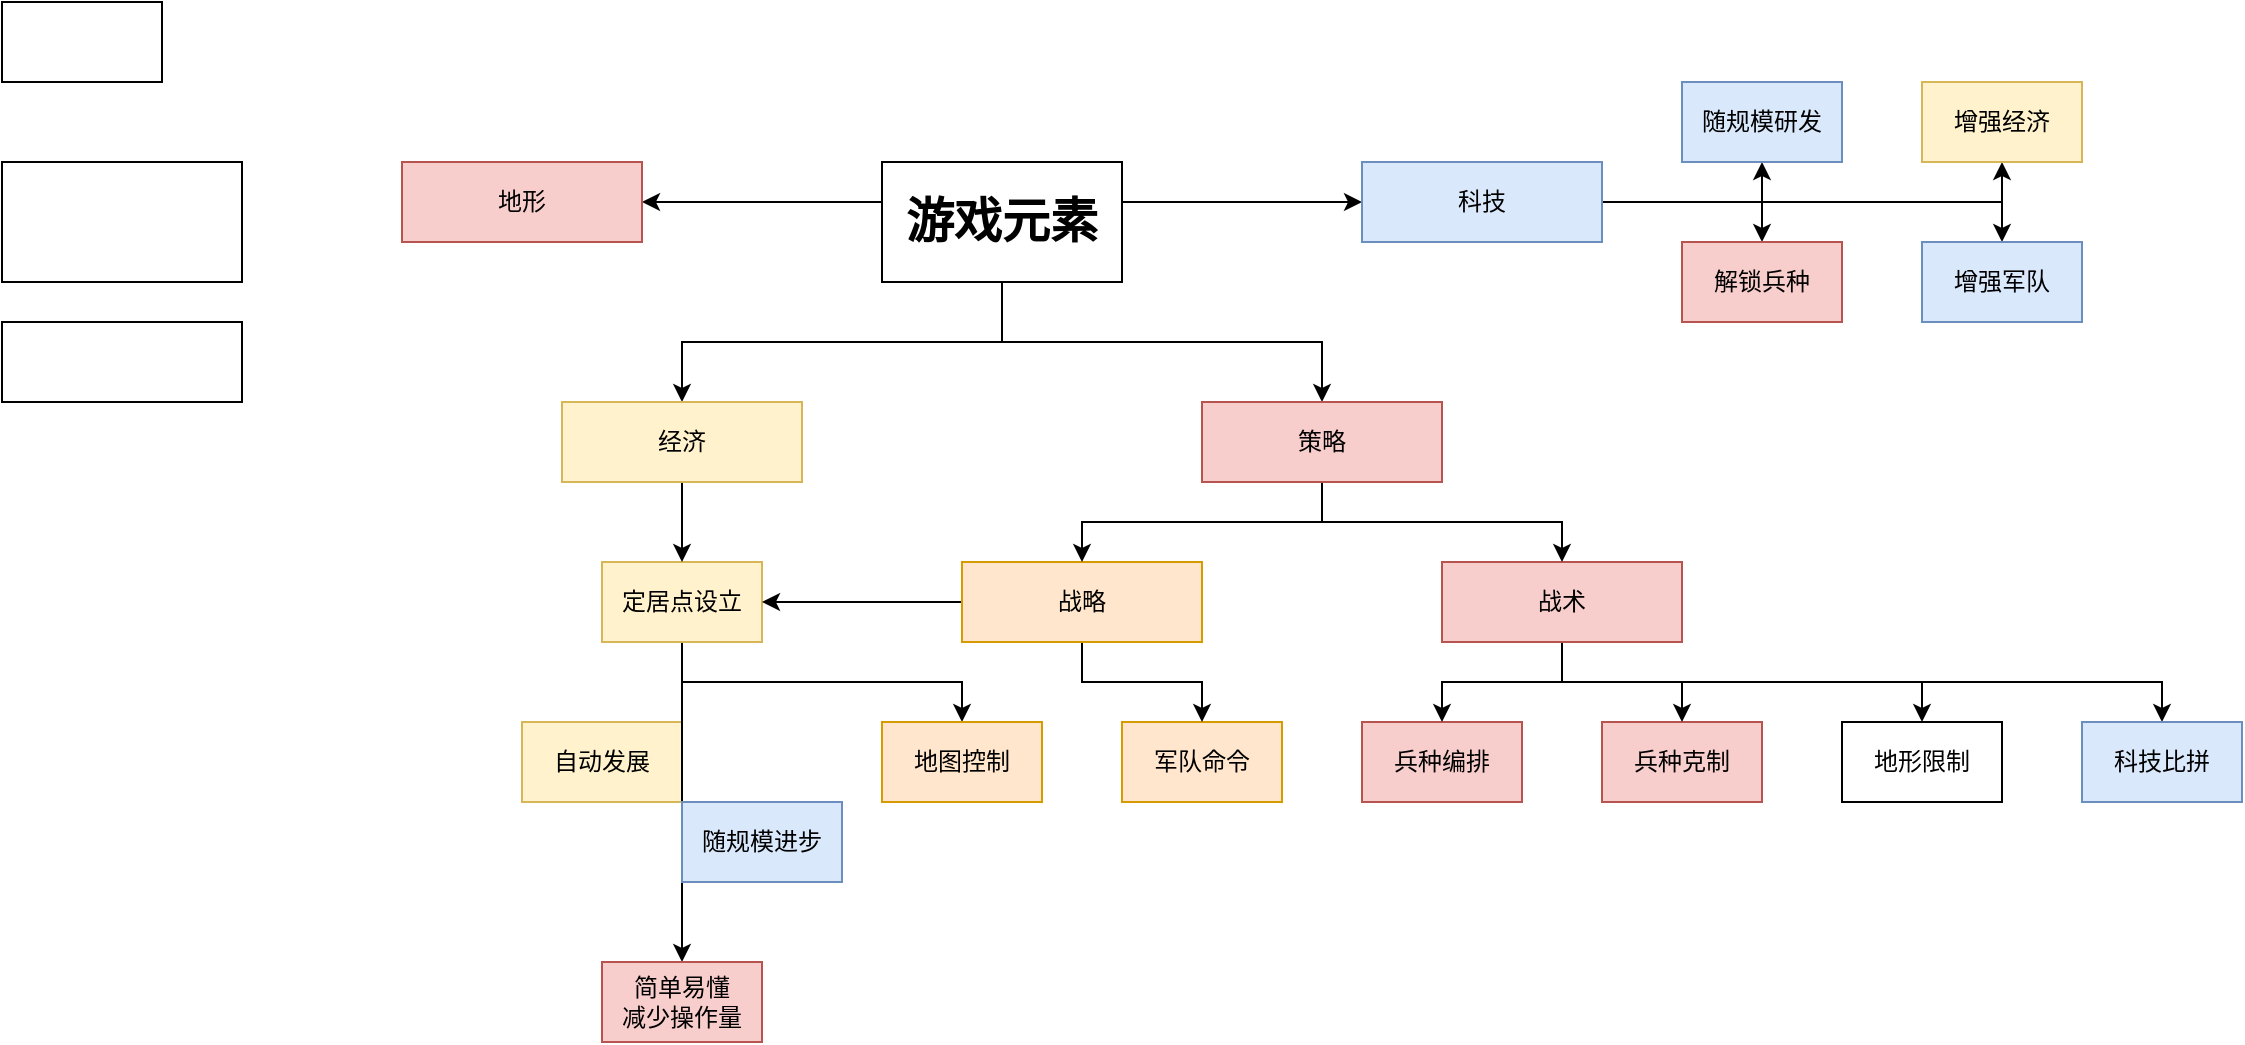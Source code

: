 <mxfile version="20.8.23" type="github">
  <diagram name="第 1 页" id="DXQtpyaFufX20Mdgg8l5">
    <mxGraphModel dx="1050" dy="581" grid="1" gridSize="10" guides="1" tooltips="1" connect="1" arrows="1" fold="1" page="1" pageScale="1" pageWidth="827" pageHeight="1169" math="0" shadow="0">
      <root>
        <mxCell id="0" />
        <mxCell id="1" parent="0" />
        <mxCell id="dJBRM_9XTlpL0uM9TNqV-1" value="" style="rounded=0;whiteSpace=wrap;html=1;" parent="1" vertex="1">
          <mxGeometry x="40" y="40" width="80" height="40" as="geometry" />
        </mxCell>
        <mxCell id="dJBRM_9XTlpL0uM9TNqV-2" value="" style="rounded=0;whiteSpace=wrap;html=1;" parent="1" vertex="1">
          <mxGeometry x="40" y="120" width="120" height="60" as="geometry" />
        </mxCell>
        <mxCell id="a8CeMsNBwyYzPgaZYZN_-10" style="edgeStyle=orthogonalEdgeStyle;rounded=0;orthogonalLoop=1;jettySize=auto;html=1;exitX=0.5;exitY=1;exitDx=0;exitDy=0;" edge="1" parent="1" source="dJBRM_9XTlpL0uM9TNqV-3" target="a8CeMsNBwyYzPgaZYZN_-2">
          <mxGeometry relative="1" as="geometry">
            <Array as="points">
              <mxPoint x="540" y="210" />
              <mxPoint x="700" y="210" />
            </Array>
          </mxGeometry>
        </mxCell>
        <mxCell id="a8CeMsNBwyYzPgaZYZN_-22" style="edgeStyle=orthogonalEdgeStyle;rounded=0;orthogonalLoop=1;jettySize=auto;html=1;exitX=0.5;exitY=1;exitDx=0;exitDy=0;entryX=0.5;entryY=0;entryDx=0;entryDy=0;" edge="1" parent="1" source="dJBRM_9XTlpL0uM9TNqV-3" target="dJBRM_9XTlpL0uM9TNqV-11">
          <mxGeometry relative="1" as="geometry" />
        </mxCell>
        <mxCell id="a8CeMsNBwyYzPgaZYZN_-45" style="edgeStyle=orthogonalEdgeStyle;rounded=0;orthogonalLoop=1;jettySize=auto;html=1;exitX=1;exitY=0.25;exitDx=0;exitDy=0;fontSize=24;" edge="1" parent="1" source="dJBRM_9XTlpL0uM9TNqV-3" target="a8CeMsNBwyYzPgaZYZN_-34">
          <mxGeometry relative="1" as="geometry">
            <Array as="points">
              <mxPoint x="600" y="140" />
            </Array>
          </mxGeometry>
        </mxCell>
        <mxCell id="a8CeMsNBwyYzPgaZYZN_-47" style="edgeStyle=orthogonalEdgeStyle;rounded=0;orthogonalLoop=1;jettySize=auto;html=1;exitX=0;exitY=0.25;exitDx=0;exitDy=0;entryX=1;entryY=0.5;entryDx=0;entryDy=0;fontSize=24;" edge="1" parent="1" source="dJBRM_9XTlpL0uM9TNqV-3" target="a8CeMsNBwyYzPgaZYZN_-46">
          <mxGeometry relative="1" as="geometry">
            <Array as="points">
              <mxPoint x="480" y="140" />
            </Array>
          </mxGeometry>
        </mxCell>
        <mxCell id="dJBRM_9XTlpL0uM9TNqV-3" value="&lt;b&gt;&lt;font style=&quot;font-size: 24px;&quot;&gt;游戏元素&lt;/font&gt;&lt;/b&gt;" style="rounded=0;whiteSpace=wrap;html=1;" parent="1" vertex="1">
          <mxGeometry x="480" y="120" width="120" height="60" as="geometry" />
        </mxCell>
        <mxCell id="dJBRM_9XTlpL0uM9TNqV-4" value="兵种编排" style="rounded=0;whiteSpace=wrap;html=1;fillColor=#f8cecc;strokeColor=#b85450;" parent="1" vertex="1">
          <mxGeometry x="720" y="400" width="80" height="40" as="geometry" />
        </mxCell>
        <mxCell id="dJBRM_9XTlpL0uM9TNqV-5" value="自动发展" style="rounded=0;whiteSpace=wrap;html=1;fillColor=#fff2cc;strokeColor=#d6b656;" parent="1" vertex="1">
          <mxGeometry x="300" y="400" width="80" height="40" as="geometry" />
        </mxCell>
        <mxCell id="a8CeMsNBwyYzPgaZYZN_-21" style="edgeStyle=orthogonalEdgeStyle;rounded=0;orthogonalLoop=1;jettySize=auto;html=1;exitX=0.5;exitY=1;exitDx=0;exitDy=0;entryX=0.5;entryY=0;entryDx=0;entryDy=0;" edge="1" parent="1" source="dJBRM_9XTlpL0uM9TNqV-6" target="a8CeMsNBwyYzPgaZYZN_-18">
          <mxGeometry relative="1" as="geometry" />
        </mxCell>
        <mxCell id="a8CeMsNBwyYzPgaZYZN_-32" style="edgeStyle=orthogonalEdgeStyle;rounded=0;orthogonalLoop=1;jettySize=auto;html=1;exitX=0.5;exitY=1;exitDx=0;exitDy=0;entryX=0.5;entryY=0;entryDx=0;entryDy=0;" edge="1" parent="1" source="dJBRM_9XTlpL0uM9TNqV-6" target="a8CeMsNBwyYzPgaZYZN_-31">
          <mxGeometry relative="1" as="geometry" />
        </mxCell>
        <mxCell id="dJBRM_9XTlpL0uM9TNqV-6" value="定居点设立" style="rounded=0;whiteSpace=wrap;html=1;fillColor=#fff2cc;strokeColor=#d6b656;" parent="1" vertex="1">
          <mxGeometry x="340" y="320" width="80" height="40" as="geometry" />
        </mxCell>
        <mxCell id="dJBRM_9XTlpL0uM9TNqV-7" value="兵种克制" style="rounded=0;whiteSpace=wrap;html=1;fillColor=#f8cecc;strokeColor=#b85450;" parent="1" vertex="1">
          <mxGeometry x="840" y="400" width="80" height="40" as="geometry" />
        </mxCell>
        <mxCell id="dJBRM_9XTlpL0uM9TNqV-10" value="军队命令" style="rounded=0;whiteSpace=wrap;html=1;fillColor=#ffe6cc;strokeColor=#d79b00;" parent="1" vertex="1">
          <mxGeometry x="600" y="400" width="80" height="40" as="geometry" />
        </mxCell>
        <mxCell id="a8CeMsNBwyYzPgaZYZN_-14" style="edgeStyle=orthogonalEdgeStyle;rounded=0;orthogonalLoop=1;jettySize=auto;html=1;exitX=0.5;exitY=1;exitDx=0;exitDy=0;entryX=0.5;entryY=0;entryDx=0;entryDy=0;" edge="1" parent="1" source="dJBRM_9XTlpL0uM9TNqV-11" target="dJBRM_9XTlpL0uM9TNqV-6">
          <mxGeometry relative="1" as="geometry" />
        </mxCell>
        <mxCell id="dJBRM_9XTlpL0uM9TNqV-11" value="经济" style="rounded=0;whiteSpace=wrap;html=1;fillColor=#fff2cc;strokeColor=#d6b656;" parent="1" vertex="1">
          <mxGeometry x="320" y="240" width="120" height="40" as="geometry" />
        </mxCell>
        <mxCell id="a8CeMsNBwyYzPgaZYZN_-29" style="edgeStyle=orthogonalEdgeStyle;rounded=0;orthogonalLoop=1;jettySize=auto;html=1;exitX=0.5;exitY=1;exitDx=0;exitDy=0;entryX=0.5;entryY=0;entryDx=0;entryDy=0;" edge="1" parent="1" source="dJBRM_9XTlpL0uM9TNqV-12" target="dJBRM_9XTlpL0uM9TNqV-10">
          <mxGeometry relative="1" as="geometry" />
        </mxCell>
        <mxCell id="a8CeMsNBwyYzPgaZYZN_-30" style="edgeStyle=orthogonalEdgeStyle;rounded=0;orthogonalLoop=1;jettySize=auto;html=1;exitX=0;exitY=0.5;exitDx=0;exitDy=0;entryX=1;entryY=0.5;entryDx=0;entryDy=0;" edge="1" parent="1" source="dJBRM_9XTlpL0uM9TNqV-12" target="dJBRM_9XTlpL0uM9TNqV-6">
          <mxGeometry relative="1" as="geometry" />
        </mxCell>
        <mxCell id="dJBRM_9XTlpL0uM9TNqV-12" value="战略" style="rounded=0;whiteSpace=wrap;html=1;fillColor=#ffe6cc;strokeColor=#d79b00;" parent="1" vertex="1">
          <mxGeometry x="520" y="320" width="120" height="40" as="geometry" />
        </mxCell>
        <mxCell id="a8CeMsNBwyYzPgaZYZN_-25" style="edgeStyle=orthogonalEdgeStyle;rounded=0;orthogonalLoop=1;jettySize=auto;html=1;exitX=0.5;exitY=1;exitDx=0;exitDy=0;entryX=0.5;entryY=0;entryDx=0;entryDy=0;" edge="1" parent="1" source="dJBRM_9XTlpL0uM9TNqV-13" target="dJBRM_9XTlpL0uM9TNqV-4">
          <mxGeometry relative="1" as="geometry" />
        </mxCell>
        <mxCell id="a8CeMsNBwyYzPgaZYZN_-26" style="edgeStyle=orthogonalEdgeStyle;rounded=0;orthogonalLoop=1;jettySize=auto;html=1;exitX=0.5;exitY=1;exitDx=0;exitDy=0;entryX=0.5;entryY=0;entryDx=0;entryDy=0;" edge="1" parent="1" source="dJBRM_9XTlpL0uM9TNqV-13" target="dJBRM_9XTlpL0uM9TNqV-7">
          <mxGeometry relative="1" as="geometry" />
        </mxCell>
        <mxCell id="a8CeMsNBwyYzPgaZYZN_-27" style="edgeStyle=orthogonalEdgeStyle;rounded=0;orthogonalLoop=1;jettySize=auto;html=1;exitX=0.5;exitY=1;exitDx=0;exitDy=0;entryX=0.5;entryY=0;entryDx=0;entryDy=0;" edge="1" parent="1" source="dJBRM_9XTlpL0uM9TNqV-13" target="a8CeMsNBwyYzPgaZYZN_-23">
          <mxGeometry relative="1" as="geometry" />
        </mxCell>
        <mxCell id="a8CeMsNBwyYzPgaZYZN_-28" style="edgeStyle=orthogonalEdgeStyle;rounded=0;orthogonalLoop=1;jettySize=auto;html=1;exitX=0.5;exitY=1;exitDx=0;exitDy=0;" edge="1" parent="1" source="dJBRM_9XTlpL0uM9TNqV-13" target="a8CeMsNBwyYzPgaZYZN_-24">
          <mxGeometry relative="1" as="geometry" />
        </mxCell>
        <mxCell id="dJBRM_9XTlpL0uM9TNqV-13" value="战术" style="rounded=0;whiteSpace=wrap;html=1;fillColor=#f8cecc;strokeColor=#b85450;" parent="1" vertex="1">
          <mxGeometry x="760" y="320" width="120" height="40" as="geometry" />
        </mxCell>
        <mxCell id="a8CeMsNBwyYzPgaZYZN_-11" style="edgeStyle=orthogonalEdgeStyle;rounded=0;orthogonalLoop=1;jettySize=auto;html=1;exitX=0.5;exitY=1;exitDx=0;exitDy=0;entryX=0.5;entryY=0;entryDx=0;entryDy=0;" edge="1" parent="1" source="a8CeMsNBwyYzPgaZYZN_-2" target="dJBRM_9XTlpL0uM9TNqV-12">
          <mxGeometry relative="1" as="geometry" />
        </mxCell>
        <mxCell id="a8CeMsNBwyYzPgaZYZN_-12" style="edgeStyle=orthogonalEdgeStyle;rounded=0;orthogonalLoop=1;jettySize=auto;html=1;exitX=0.5;exitY=1;exitDx=0;exitDy=0;" edge="1" parent="1" source="a8CeMsNBwyYzPgaZYZN_-2" target="dJBRM_9XTlpL0uM9TNqV-13">
          <mxGeometry relative="1" as="geometry" />
        </mxCell>
        <mxCell id="a8CeMsNBwyYzPgaZYZN_-2" value="策略" style="rounded=0;whiteSpace=wrap;html=1;fillColor=#f8cecc;strokeColor=#b85450;" vertex="1" parent="1">
          <mxGeometry x="640" y="240" width="120" height="40" as="geometry" />
        </mxCell>
        <mxCell id="a8CeMsNBwyYzPgaZYZN_-8" value="" style="rounded=0;whiteSpace=wrap;html=1;" vertex="1" parent="1">
          <mxGeometry x="40" y="200" width="120" height="40" as="geometry" />
        </mxCell>
        <mxCell id="a8CeMsNBwyYzPgaZYZN_-16" value="随规模进步" style="rounded=0;whiteSpace=wrap;html=1;fillColor=#dae8fc;strokeColor=#6c8ebf;" vertex="1" parent="1">
          <mxGeometry x="380" y="440" width="80" height="40" as="geometry" />
        </mxCell>
        <mxCell id="a8CeMsNBwyYzPgaZYZN_-18" value="简单易懂&lt;br&gt;减少操作量" style="rounded=0;whiteSpace=wrap;html=1;fillColor=#f8cecc;strokeColor=#b85450;" vertex="1" parent="1">
          <mxGeometry x="340" y="520" width="80" height="40" as="geometry" />
        </mxCell>
        <mxCell id="a8CeMsNBwyYzPgaZYZN_-23" value="地形限制" style="rounded=0;whiteSpace=wrap;html=1;" vertex="1" parent="1">
          <mxGeometry x="960" y="400" width="80" height="40" as="geometry" />
        </mxCell>
        <mxCell id="a8CeMsNBwyYzPgaZYZN_-24" value="科技比拼" style="rounded=0;whiteSpace=wrap;html=1;fillColor=#dae8fc;strokeColor=#6c8ebf;" vertex="1" parent="1">
          <mxGeometry x="1080" y="400" width="80" height="40" as="geometry" />
        </mxCell>
        <mxCell id="a8CeMsNBwyYzPgaZYZN_-31" value="地图控制" style="rounded=0;whiteSpace=wrap;html=1;fillColor=#ffe6cc;strokeColor=#d79b00;" vertex="1" parent="1">
          <mxGeometry x="480" y="400" width="80" height="40" as="geometry" />
        </mxCell>
        <mxCell id="a8CeMsNBwyYzPgaZYZN_-41" style="edgeStyle=orthogonalEdgeStyle;rounded=0;orthogonalLoop=1;jettySize=auto;html=1;exitX=1;exitY=0.5;exitDx=0;exitDy=0;entryX=0.5;entryY=1;entryDx=0;entryDy=0;" edge="1" parent="1" source="a8CeMsNBwyYzPgaZYZN_-34" target="a8CeMsNBwyYzPgaZYZN_-37">
          <mxGeometry relative="1" as="geometry" />
        </mxCell>
        <mxCell id="a8CeMsNBwyYzPgaZYZN_-42" style="edgeStyle=orthogonalEdgeStyle;rounded=0;orthogonalLoop=1;jettySize=auto;html=1;exitX=1;exitY=0.5;exitDx=0;exitDy=0;entryX=0.5;entryY=0;entryDx=0;entryDy=0;" edge="1" parent="1" source="a8CeMsNBwyYzPgaZYZN_-34" target="a8CeMsNBwyYzPgaZYZN_-38">
          <mxGeometry relative="1" as="geometry" />
        </mxCell>
        <mxCell id="a8CeMsNBwyYzPgaZYZN_-43" style="edgeStyle=orthogonalEdgeStyle;rounded=0;orthogonalLoop=1;jettySize=auto;html=1;exitX=1;exitY=0.5;exitDx=0;exitDy=0;entryX=0.5;entryY=1;entryDx=0;entryDy=0;" edge="1" parent="1" source="a8CeMsNBwyYzPgaZYZN_-34" target="a8CeMsNBwyYzPgaZYZN_-39">
          <mxGeometry relative="1" as="geometry" />
        </mxCell>
        <mxCell id="a8CeMsNBwyYzPgaZYZN_-44" style="edgeStyle=orthogonalEdgeStyle;rounded=0;orthogonalLoop=1;jettySize=auto;html=1;exitX=1;exitY=0.5;exitDx=0;exitDy=0;entryX=0.5;entryY=0;entryDx=0;entryDy=0;" edge="1" parent="1" source="a8CeMsNBwyYzPgaZYZN_-34" target="a8CeMsNBwyYzPgaZYZN_-40">
          <mxGeometry relative="1" as="geometry" />
        </mxCell>
        <mxCell id="a8CeMsNBwyYzPgaZYZN_-34" value="科技" style="rounded=0;whiteSpace=wrap;html=1;fillColor=#dae8fc;strokeColor=#6c8ebf;" vertex="1" parent="1">
          <mxGeometry x="720" y="120" width="120" height="40" as="geometry" />
        </mxCell>
        <mxCell id="a8CeMsNBwyYzPgaZYZN_-37" value="随规模研发" style="rounded=0;whiteSpace=wrap;html=1;fillColor=#dae8fc;strokeColor=#6c8ebf;" vertex="1" parent="1">
          <mxGeometry x="880" y="80" width="80" height="40" as="geometry" />
        </mxCell>
        <mxCell id="a8CeMsNBwyYzPgaZYZN_-38" value="解锁兵种" style="rounded=0;whiteSpace=wrap;html=1;fillColor=#f8cecc;strokeColor=#b85450;" vertex="1" parent="1">
          <mxGeometry x="880" y="160" width="80" height="40" as="geometry" />
        </mxCell>
        <mxCell id="a8CeMsNBwyYzPgaZYZN_-39" value="增强经济" style="rounded=0;whiteSpace=wrap;html=1;fillColor=#fff2cc;strokeColor=#d6b656;" vertex="1" parent="1">
          <mxGeometry x="1000" y="80" width="80" height="40" as="geometry" />
        </mxCell>
        <mxCell id="a8CeMsNBwyYzPgaZYZN_-40" value="增强军队" style="rounded=0;whiteSpace=wrap;html=1;fillColor=#dae8fc;strokeColor=#6c8ebf;" vertex="1" parent="1">
          <mxGeometry x="1000" y="160" width="80" height="40" as="geometry" />
        </mxCell>
        <mxCell id="a8CeMsNBwyYzPgaZYZN_-46" value="地形" style="rounded=0;whiteSpace=wrap;html=1;fillColor=#f8cecc;strokeColor=#b85450;" vertex="1" parent="1">
          <mxGeometry x="240" y="120" width="120" height="40" as="geometry" />
        </mxCell>
      </root>
    </mxGraphModel>
  </diagram>
</mxfile>
